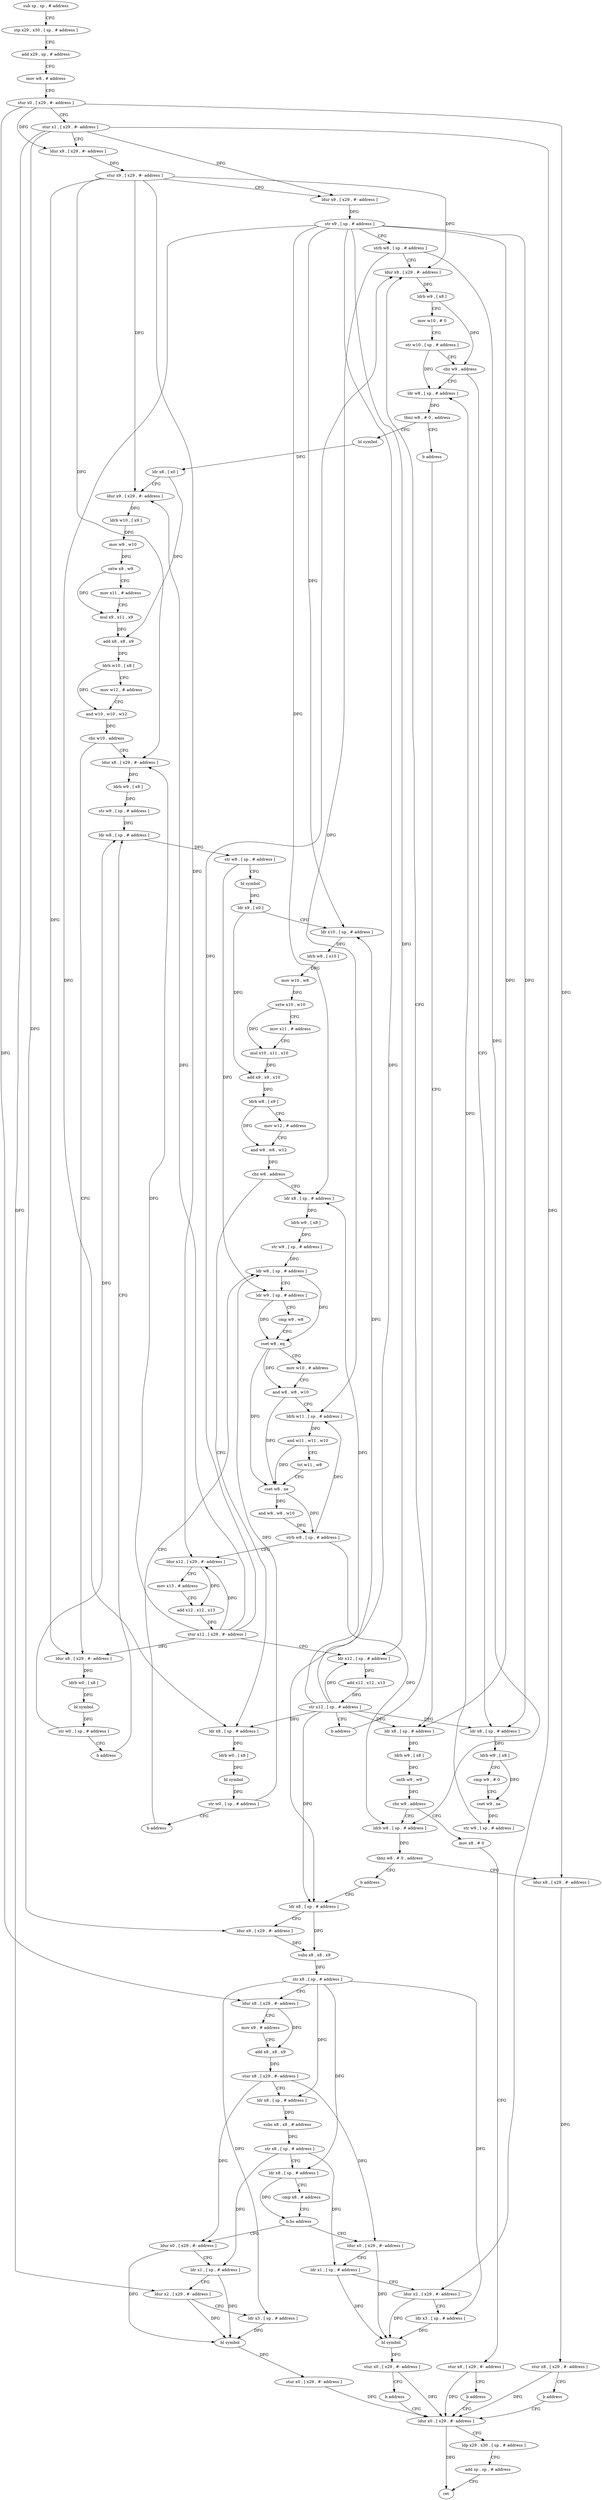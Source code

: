 digraph "func" {
"4422072" [label = "sub sp , sp , # address" ]
"4422076" [label = "stp x29 , x30 , [ sp , # address ]" ]
"4422080" [label = "add x29 , sp , # address" ]
"4422084" [label = "mov w8 , # address" ]
"4422088" [label = "stur x0 , [ x29 , #- address ]" ]
"4422092" [label = "stur x1 , [ x29 , #- address ]" ]
"4422096" [label = "ldur x9 , [ x29 , #- address ]" ]
"4422100" [label = "stur x9 , [ x29 , #- address ]" ]
"4422104" [label = "ldur x9 , [ x29 , #- address ]" ]
"4422108" [label = "str x9 , [ sp , # address ]" ]
"4422112" [label = "strb w8 , [ sp , # address ]" ]
"4422116" [label = "ldur x8 , [ x29 , #- address ]" ]
"4422156" [label = "ldr w8 , [ sp , # address ]" ]
"4422160" [label = "tbnz w8 , # 0 , address" ]
"4422168" [label = "bl symbol" ]
"4422164" [label = "b address" ]
"4422136" [label = "ldr x8 , [ sp , # address ]" ]
"4422140" [label = "ldrb w9 , [ x8 ]" ]
"4422144" [label = "cmp w9 , # 0" ]
"4422148" [label = "cset w9 , ne" ]
"4422152" [label = "str w9 , [ sp , # address ]" ]
"4422172" [label = "ldr x8 , [ x0 ]" ]
"4422176" [label = "ldur x9 , [ x29 , #- address ]" ]
"4422180" [label = "ldrb w10 , [ x9 ]" ]
"4422184" [label = "mov w9 , w10" ]
"4422188" [label = "sxtw x9 , w9" ]
"4422192" [label = "mov x11 , # address" ]
"4422196" [label = "mul x9 , x11 , x9" ]
"4422200" [label = "add x8 , x8 , x9" ]
"4422204" [label = "ldrh w10 , [ x8 ]" ]
"4422208" [label = "mov w12 , # address" ]
"4422212" [label = "and w10 , w10 , w12" ]
"4422216" [label = "cbz w10 , address" ]
"4422240" [label = "ldur x8 , [ x29 , #- address ]" ]
"4422220" [label = "ldur x8 , [ x29 , #- address ]" ]
"4422424" [label = "ldr x8 , [ sp , # address ]" ]
"4422244" [label = "ldrb w9 , [ x8 ]" ]
"4422248" [label = "str w9 , [ sp , # address ]" ]
"4422252" [label = "ldr w8 , [ sp , # address ]" ]
"4422224" [label = "ldrb w0 , [ x8 ]" ]
"4422228" [label = "bl symbol" ]
"4422232" [label = "str w0 , [ sp , # address ]" ]
"4422236" [label = "b address" ]
"4422428" [label = "ldrb w9 , [ x8 ]" ]
"4422432" [label = "uxtb w9 , w9" ]
"4422436" [label = "cbz w9 , address" ]
"4422452" [label = "ldrb w8 , [ sp , # address ]" ]
"4422440" [label = "mov x8 , # 0" ]
"4422332" [label = "ldr x8 , [ sp , # address ]" ]
"4422336" [label = "ldrb w9 , [ x8 ]" ]
"4422340" [label = "str w9 , [ sp , # address ]" ]
"4422344" [label = "ldr w8 , [ sp , # address ]" ]
"4422312" [label = "ldr x8 , [ sp , # address ]" ]
"4422316" [label = "ldrb w0 , [ x8 ]" ]
"4422320" [label = "bl symbol" ]
"4422324" [label = "str w0 , [ sp , # address ]" ]
"4422328" [label = "b address" ]
"4422256" [label = "str w8 , [ sp , # address ]" ]
"4422260" [label = "bl symbol" ]
"4422264" [label = "ldr x9 , [ x0 ]" ]
"4422268" [label = "ldr x10 , [ sp , # address ]" ]
"4422272" [label = "ldrb w8 , [ x10 ]" ]
"4422276" [label = "mov w10 , w8" ]
"4422280" [label = "sxtw x10 , w10" ]
"4422284" [label = "mov x11 , # address" ]
"4422288" [label = "mul x10 , x11 , x10" ]
"4422292" [label = "add x9 , x9 , x10" ]
"4422296" [label = "ldrh w8 , [ x9 ]" ]
"4422300" [label = "mov w12 , # address" ]
"4422304" [label = "and w8 , w8 , w12" ]
"4422308" [label = "cbz w8 , address" ]
"4422456" [label = "tbnz w8 , # 0 , address" ]
"4422464" [label = "ldur x8 , [ x29 , #- address ]" ]
"4422460" [label = "b address" ]
"4422444" [label = "stur x8 , [ x29 , #- address ]" ]
"4422448" [label = "b address" ]
"4422584" [label = "ldur x0 , [ x29 , #- address ]" ]
"4422120" [label = "ldrb w9 , [ x8 ]" ]
"4422124" [label = "mov w10 , # 0" ]
"4422128" [label = "str w10 , [ sp , # address ]" ]
"4422132" [label = "cbz w9 , address" ]
"4422348" [label = "ldr w9 , [ sp , # address ]" ]
"4422352" [label = "cmp w9 , w8" ]
"4422356" [label = "cset w8 , eq" ]
"4422360" [label = "mov w10 , # address" ]
"4422364" [label = "and w8 , w8 , w10" ]
"4422368" [label = "ldrb w11 , [ sp , # address ]" ]
"4422372" [label = "and w11 , w11 , w10" ]
"4422376" [label = "tst w11 , w8" ]
"4422380" [label = "cset w8 , ne" ]
"4422384" [label = "and w8 , w8 , w10" ]
"4422388" [label = "strb w8 , [ sp , # address ]" ]
"4422392" [label = "ldur x12 , [ x29 , #- address ]" ]
"4422396" [label = "mov x13 , # address" ]
"4422400" [label = "add x12 , x12 , x13" ]
"4422404" [label = "stur x12 , [ x29 , #- address ]" ]
"4422408" [label = "ldr x12 , [ sp , # address ]" ]
"4422412" [label = "add x12 , x12 , x13" ]
"4422416" [label = "str x12 , [ sp , # address ]" ]
"4422420" [label = "b address" ]
"4422468" [label = "stur x8 , [ x29 , #- address ]" ]
"4422472" [label = "b address" ]
"4422476" [label = "ldr x8 , [ sp , # address ]" ]
"4422588" [label = "ldp x29 , x30 , [ sp , # address ]" ]
"4422592" [label = "add sp , sp , # address" ]
"4422596" [label = "ret" ]
"4422480" [label = "ldur x9 , [ x29 , #- address ]" ]
"4422484" [label = "subs x8 , x8 , x9" ]
"4422488" [label = "str x8 , [ sp , # address ]" ]
"4422492" [label = "ldur x8 , [ x29 , #- address ]" ]
"4422496" [label = "mov x9 , # address" ]
"4422500" [label = "add x8 , x8 , x9" ]
"4422504" [label = "stur x8 , [ x29 , #- address ]" ]
"4422508" [label = "ldr x8 , [ sp , # address ]" ]
"4422512" [label = "subs x8 , x8 , # address" ]
"4422516" [label = "str x8 , [ sp , # address ]" ]
"4422520" [label = "ldr x8 , [ sp , # address ]" ]
"4422524" [label = "cmp x8 , # address" ]
"4422528" [label = "b.hs address" ]
"4422560" [label = "ldur x0 , [ x29 , #- address ]" ]
"4422532" [label = "ldur x0 , [ x29 , #- address ]" ]
"4422564" [label = "ldr x1 , [ sp , # address ]" ]
"4422568" [label = "ldur x2 , [ x29 , #- address ]" ]
"4422572" [label = "ldr x3 , [ sp , # address ]" ]
"4422576" [label = "bl symbol" ]
"4422580" [label = "stur x0 , [ x29 , #- address ]" ]
"4422536" [label = "ldr x1 , [ sp , # address ]" ]
"4422540" [label = "ldur x2 , [ x29 , #- address ]" ]
"4422544" [label = "ldr x3 , [ sp , # address ]" ]
"4422548" [label = "bl symbol" ]
"4422552" [label = "stur x0 , [ x29 , #- address ]" ]
"4422556" [label = "b address" ]
"4422072" -> "4422076" [ label = "CFG" ]
"4422076" -> "4422080" [ label = "CFG" ]
"4422080" -> "4422084" [ label = "CFG" ]
"4422084" -> "4422088" [ label = "CFG" ]
"4422088" -> "4422092" [ label = "CFG" ]
"4422088" -> "4422096" [ label = "DFG" ]
"4422088" -> "4422464" [ label = "DFG" ]
"4422088" -> "4422492" [ label = "DFG" ]
"4422092" -> "4422096" [ label = "CFG" ]
"4422092" -> "4422104" [ label = "DFG" ]
"4422092" -> "4422480" [ label = "DFG" ]
"4422092" -> "4422568" [ label = "DFG" ]
"4422092" -> "4422540" [ label = "DFG" ]
"4422096" -> "4422100" [ label = "DFG" ]
"4422100" -> "4422104" [ label = "CFG" ]
"4422100" -> "4422116" [ label = "DFG" ]
"4422100" -> "4422176" [ label = "DFG" ]
"4422100" -> "4422240" [ label = "DFG" ]
"4422100" -> "4422220" [ label = "DFG" ]
"4422100" -> "4422392" [ label = "DFG" ]
"4422104" -> "4422108" [ label = "DFG" ]
"4422108" -> "4422112" [ label = "CFG" ]
"4422108" -> "4422136" [ label = "DFG" ]
"4422108" -> "4422424" [ label = "DFG" ]
"4422108" -> "4422268" [ label = "DFG" ]
"4422108" -> "4422332" [ label = "DFG" ]
"4422108" -> "4422312" [ label = "DFG" ]
"4422108" -> "4422476" [ label = "DFG" ]
"4422108" -> "4422408" [ label = "DFG" ]
"4422112" -> "4422116" [ label = "CFG" ]
"4422112" -> "4422452" [ label = "DFG" ]
"4422112" -> "4422368" [ label = "DFG" ]
"4422116" -> "4422120" [ label = "DFG" ]
"4422156" -> "4422160" [ label = "DFG" ]
"4422160" -> "4422168" [ label = "CFG" ]
"4422160" -> "4422164" [ label = "CFG" ]
"4422168" -> "4422172" [ label = "DFG" ]
"4422164" -> "4422424" [ label = "CFG" ]
"4422136" -> "4422140" [ label = "DFG" ]
"4422140" -> "4422144" [ label = "CFG" ]
"4422140" -> "4422148" [ label = "DFG" ]
"4422144" -> "4422148" [ label = "CFG" ]
"4422148" -> "4422152" [ label = "DFG" ]
"4422152" -> "4422156" [ label = "DFG" ]
"4422172" -> "4422176" [ label = "CFG" ]
"4422172" -> "4422200" [ label = "DFG" ]
"4422176" -> "4422180" [ label = "DFG" ]
"4422180" -> "4422184" [ label = "DFG" ]
"4422184" -> "4422188" [ label = "DFG" ]
"4422188" -> "4422192" [ label = "CFG" ]
"4422188" -> "4422196" [ label = "DFG" ]
"4422192" -> "4422196" [ label = "CFG" ]
"4422196" -> "4422200" [ label = "DFG" ]
"4422200" -> "4422204" [ label = "DFG" ]
"4422204" -> "4422208" [ label = "CFG" ]
"4422204" -> "4422212" [ label = "DFG" ]
"4422208" -> "4422212" [ label = "CFG" ]
"4422212" -> "4422216" [ label = "DFG" ]
"4422216" -> "4422240" [ label = "CFG" ]
"4422216" -> "4422220" [ label = "CFG" ]
"4422240" -> "4422244" [ label = "DFG" ]
"4422220" -> "4422224" [ label = "DFG" ]
"4422424" -> "4422428" [ label = "DFG" ]
"4422244" -> "4422248" [ label = "DFG" ]
"4422248" -> "4422252" [ label = "DFG" ]
"4422252" -> "4422256" [ label = "DFG" ]
"4422224" -> "4422228" [ label = "DFG" ]
"4422228" -> "4422232" [ label = "DFG" ]
"4422232" -> "4422236" [ label = "CFG" ]
"4422232" -> "4422252" [ label = "DFG" ]
"4422236" -> "4422252" [ label = "CFG" ]
"4422428" -> "4422432" [ label = "DFG" ]
"4422432" -> "4422436" [ label = "DFG" ]
"4422436" -> "4422452" [ label = "CFG" ]
"4422436" -> "4422440" [ label = "CFG" ]
"4422452" -> "4422456" [ label = "DFG" ]
"4422440" -> "4422444" [ label = "CFG" ]
"4422332" -> "4422336" [ label = "DFG" ]
"4422336" -> "4422340" [ label = "DFG" ]
"4422340" -> "4422344" [ label = "DFG" ]
"4422344" -> "4422348" [ label = "CFG" ]
"4422344" -> "4422356" [ label = "DFG" ]
"4422312" -> "4422316" [ label = "DFG" ]
"4422316" -> "4422320" [ label = "DFG" ]
"4422320" -> "4422324" [ label = "DFG" ]
"4422324" -> "4422328" [ label = "CFG" ]
"4422324" -> "4422344" [ label = "DFG" ]
"4422328" -> "4422344" [ label = "CFG" ]
"4422256" -> "4422260" [ label = "CFG" ]
"4422256" -> "4422348" [ label = "DFG" ]
"4422260" -> "4422264" [ label = "DFG" ]
"4422264" -> "4422268" [ label = "CFG" ]
"4422264" -> "4422292" [ label = "DFG" ]
"4422268" -> "4422272" [ label = "DFG" ]
"4422272" -> "4422276" [ label = "DFG" ]
"4422276" -> "4422280" [ label = "DFG" ]
"4422280" -> "4422284" [ label = "CFG" ]
"4422280" -> "4422288" [ label = "DFG" ]
"4422284" -> "4422288" [ label = "CFG" ]
"4422288" -> "4422292" [ label = "DFG" ]
"4422292" -> "4422296" [ label = "DFG" ]
"4422296" -> "4422300" [ label = "CFG" ]
"4422296" -> "4422304" [ label = "DFG" ]
"4422300" -> "4422304" [ label = "CFG" ]
"4422304" -> "4422308" [ label = "DFG" ]
"4422308" -> "4422332" [ label = "CFG" ]
"4422308" -> "4422312" [ label = "CFG" ]
"4422456" -> "4422464" [ label = "CFG" ]
"4422456" -> "4422460" [ label = "CFG" ]
"4422464" -> "4422468" [ label = "DFG" ]
"4422460" -> "4422476" [ label = "CFG" ]
"4422444" -> "4422448" [ label = "CFG" ]
"4422444" -> "4422584" [ label = "DFG" ]
"4422448" -> "4422584" [ label = "CFG" ]
"4422584" -> "4422588" [ label = "CFG" ]
"4422584" -> "4422596" [ label = "DFG" ]
"4422120" -> "4422124" [ label = "CFG" ]
"4422120" -> "4422132" [ label = "DFG" ]
"4422124" -> "4422128" [ label = "CFG" ]
"4422128" -> "4422132" [ label = "CFG" ]
"4422128" -> "4422156" [ label = "DFG" ]
"4422132" -> "4422156" [ label = "CFG" ]
"4422132" -> "4422136" [ label = "CFG" ]
"4422348" -> "4422352" [ label = "CFG" ]
"4422348" -> "4422356" [ label = "DFG" ]
"4422352" -> "4422356" [ label = "CFG" ]
"4422356" -> "4422360" [ label = "CFG" ]
"4422356" -> "4422364" [ label = "DFG" ]
"4422356" -> "4422380" [ label = "DFG" ]
"4422360" -> "4422364" [ label = "CFG" ]
"4422364" -> "4422368" [ label = "CFG" ]
"4422364" -> "4422380" [ label = "DFG" ]
"4422368" -> "4422372" [ label = "DFG" ]
"4422372" -> "4422376" [ label = "CFG" ]
"4422372" -> "4422380" [ label = "DFG" ]
"4422376" -> "4422380" [ label = "CFG" ]
"4422380" -> "4422384" [ label = "DFG" ]
"4422380" -> "4422388" [ label = "DFG" ]
"4422384" -> "4422388" [ label = "DFG" ]
"4422388" -> "4422392" [ label = "CFG" ]
"4422388" -> "4422452" [ label = "DFG" ]
"4422388" -> "4422368" [ label = "DFG" ]
"4422392" -> "4422396" [ label = "CFG" ]
"4422392" -> "4422400" [ label = "DFG" ]
"4422396" -> "4422400" [ label = "CFG" ]
"4422400" -> "4422404" [ label = "DFG" ]
"4422404" -> "4422408" [ label = "CFG" ]
"4422404" -> "4422116" [ label = "DFG" ]
"4422404" -> "4422176" [ label = "DFG" ]
"4422404" -> "4422240" [ label = "DFG" ]
"4422404" -> "4422220" [ label = "DFG" ]
"4422404" -> "4422392" [ label = "DFG" ]
"4422408" -> "4422412" [ label = "DFG" ]
"4422412" -> "4422416" [ label = "DFG" ]
"4422416" -> "4422420" [ label = "CFG" ]
"4422416" -> "4422136" [ label = "DFG" ]
"4422416" -> "4422424" [ label = "DFG" ]
"4422416" -> "4422268" [ label = "DFG" ]
"4422416" -> "4422332" [ label = "DFG" ]
"4422416" -> "4422312" [ label = "DFG" ]
"4422416" -> "4422476" [ label = "DFG" ]
"4422416" -> "4422408" [ label = "DFG" ]
"4422420" -> "4422116" [ label = "CFG" ]
"4422468" -> "4422472" [ label = "CFG" ]
"4422468" -> "4422584" [ label = "DFG" ]
"4422472" -> "4422584" [ label = "CFG" ]
"4422476" -> "4422480" [ label = "CFG" ]
"4422476" -> "4422484" [ label = "DFG" ]
"4422588" -> "4422592" [ label = "CFG" ]
"4422592" -> "4422596" [ label = "CFG" ]
"4422480" -> "4422484" [ label = "DFG" ]
"4422484" -> "4422488" [ label = "DFG" ]
"4422488" -> "4422492" [ label = "CFG" ]
"4422488" -> "4422508" [ label = "DFG" ]
"4422488" -> "4422520" [ label = "DFG" ]
"4422488" -> "4422572" [ label = "DFG" ]
"4422488" -> "4422544" [ label = "DFG" ]
"4422492" -> "4422496" [ label = "CFG" ]
"4422492" -> "4422500" [ label = "DFG" ]
"4422496" -> "4422500" [ label = "CFG" ]
"4422500" -> "4422504" [ label = "DFG" ]
"4422504" -> "4422508" [ label = "CFG" ]
"4422504" -> "4422560" [ label = "DFG" ]
"4422504" -> "4422532" [ label = "DFG" ]
"4422508" -> "4422512" [ label = "DFG" ]
"4422512" -> "4422516" [ label = "DFG" ]
"4422516" -> "4422520" [ label = "CFG" ]
"4422516" -> "4422564" [ label = "DFG" ]
"4422516" -> "4422536" [ label = "DFG" ]
"4422520" -> "4422524" [ label = "CFG" ]
"4422520" -> "4422528" [ label = "DFG" ]
"4422524" -> "4422528" [ label = "CFG" ]
"4422528" -> "4422560" [ label = "CFG" ]
"4422528" -> "4422532" [ label = "CFG" ]
"4422560" -> "4422564" [ label = "CFG" ]
"4422560" -> "4422576" [ label = "DFG" ]
"4422532" -> "4422536" [ label = "CFG" ]
"4422532" -> "4422548" [ label = "DFG" ]
"4422564" -> "4422568" [ label = "CFG" ]
"4422564" -> "4422576" [ label = "DFG" ]
"4422568" -> "4422572" [ label = "CFG" ]
"4422568" -> "4422576" [ label = "DFG" ]
"4422572" -> "4422576" [ label = "DFG" ]
"4422576" -> "4422580" [ label = "DFG" ]
"4422580" -> "4422584" [ label = "DFG" ]
"4422536" -> "4422540" [ label = "CFG" ]
"4422536" -> "4422548" [ label = "DFG" ]
"4422540" -> "4422544" [ label = "CFG" ]
"4422540" -> "4422548" [ label = "DFG" ]
"4422544" -> "4422548" [ label = "DFG" ]
"4422548" -> "4422552" [ label = "DFG" ]
"4422552" -> "4422556" [ label = "CFG" ]
"4422552" -> "4422584" [ label = "DFG" ]
"4422556" -> "4422584" [ label = "CFG" ]
}
